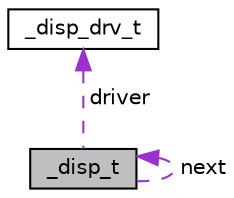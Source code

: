 digraph "_disp_t"
{
 // LATEX_PDF_SIZE
  edge [fontname="Helvetica",fontsize="10",labelfontname="Helvetica",labelfontsize="10"];
  node [fontname="Helvetica",fontsize="10",shape=record];
  Node1 [label="_disp_t",height=0.2,width=0.4,color="black", fillcolor="grey75", style="filled", fontcolor="black",tooltip=" "];
  Node2 -> Node1 [dir="back",color="darkorchid3",fontsize="10",style="dashed",label=" driver" ];
  Node2 [label="_disp_drv_t",height=0.2,width=0.4,color="black", fillcolor="white", style="filled",URL="$struct__disp__drv__t.html",tooltip=" "];
  Node1 -> Node1 [dir="back",color="darkorchid3",fontsize="10",style="dashed",label=" next" ];
}
